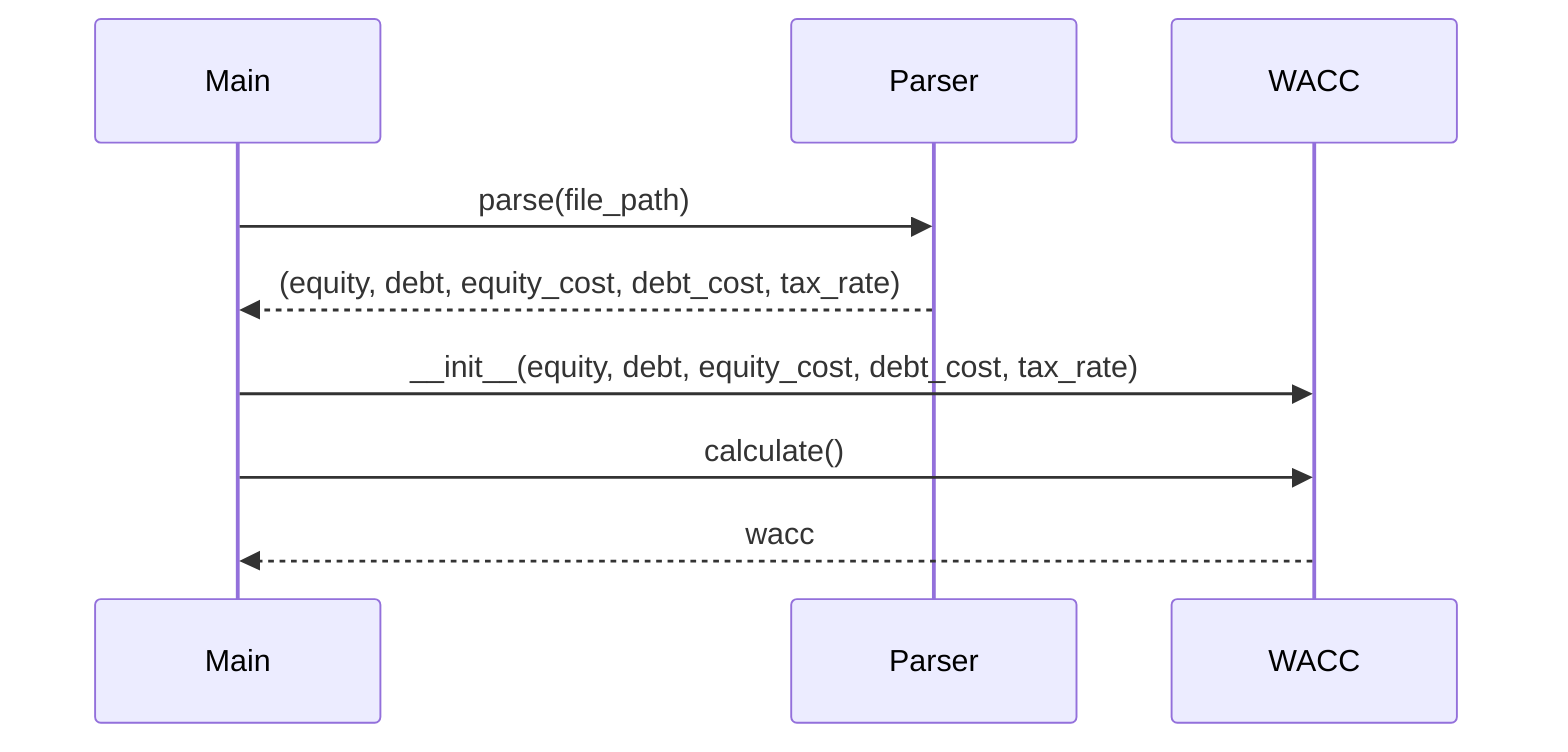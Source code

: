 sequenceDiagram
    participant M as Main
    participant P as Parser
    participant W as WACC
    M->>P: parse(file_path)
    P-->>M: (equity, debt, equity_cost, debt_cost, tax_rate)
    M->>W: __init__(equity, debt, equity_cost, debt_cost, tax_rate)
    M->>W: calculate()
    W-->>M: wacc